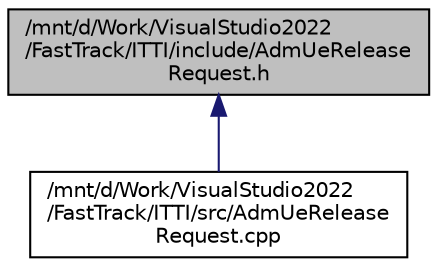digraph "/mnt/d/Work/VisualStudio2022/FastTrack/ITTI/include/AdmUeReleaseRequest.h"
{
 // LATEX_PDF_SIZE
  edge [fontname="Helvetica",fontsize="10",labelfontname="Helvetica",labelfontsize="10"];
  node [fontname="Helvetica",fontsize="10",shape=record];
  Node1 [label="/mnt/d/Work/VisualStudio2022\l/FastTrack/ITTI/include/AdmUeRelease\lRequest.h",height=0.2,width=0.4,color="black", fillcolor="grey75", style="filled", fontcolor="black",tooltip="Class handler of \"vran::rrc_cu::lte::AdmUeReleaseRequest\" struct."];
  Node1 -> Node2 [dir="back",color="midnightblue",fontsize="10",style="solid",fontname="Helvetica"];
  Node2 [label="/mnt/d/Work/VisualStudio2022\l/FastTrack/ITTI/src/AdmUeRelease\lRequest.cpp",height=0.2,width=0.4,color="black", fillcolor="white", style="filled",URL="$AdmUeReleaseRequest_8cpp.html",tooltip="Realization of \"vran::rrc_cu::lte::AdmUeReleaseRequest\" class handler."];
}
